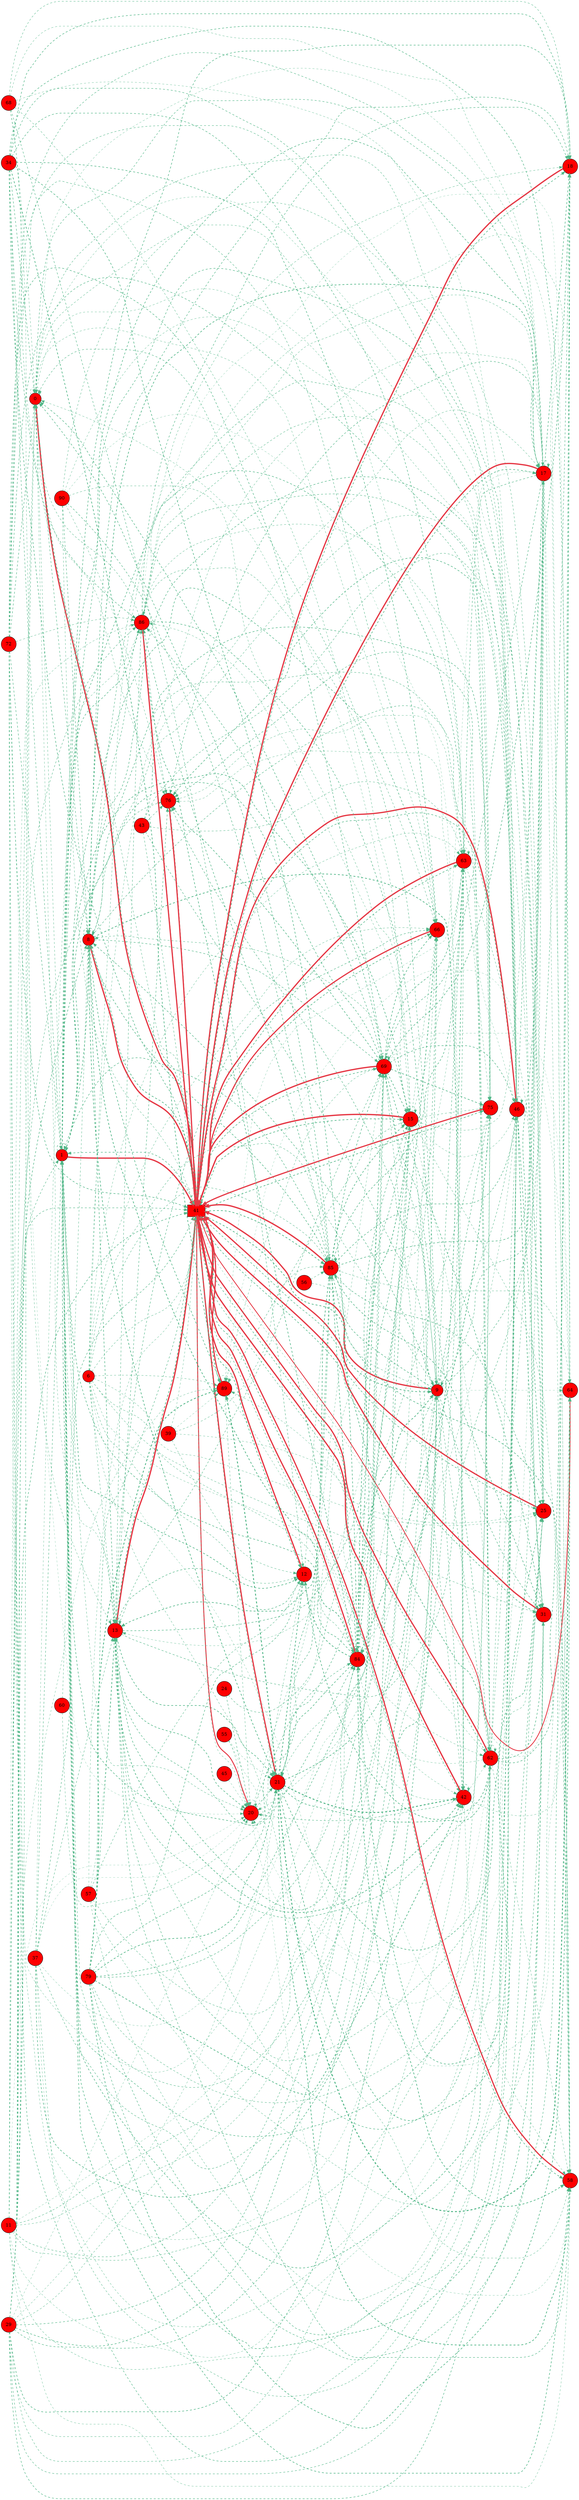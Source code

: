 digraph G{
rankdir=LR;
0 [style=filled, shape=circle, fillcolor="#fe0000", label="0"];
1 [style=filled, shape=circle, fillcolor="#fe0000", label="1"];
6 [style=filled, shape=circle, fillcolor="#fe0000", label="6"];
8 [style=filled, shape=circle, fillcolor="#fe0000", label="8"];
9 [style=filled, shape=circle, fillcolor="#fe0000", label="9"];
11 [style=filled, shape=circle, fillcolor="#fe0000", label="11"];
12 [style=filled, shape=circle, fillcolor="#fe0000", label="12"];
13 [style=filled, shape=circle, fillcolor="#fe0000", label="13"];
15 [style=filled, shape=circle, fillcolor="#fe0000", label="15"];
17 [style=filled, shape=circle, fillcolor="#fe0000", label="17"];
18 [style=filled, shape=circle, fillcolor="#fe0000", label="18"];
20 [style=filled, shape=circle, fillcolor="#fe0000", label="20"];
21 [style=filled, shape=circle, fillcolor="#fe0000", label="21"];
24 [style=filled, shape=circle, fillcolor="#fe0000", label="24"];
25 [style=filled, shape=circle, fillcolor="#fe0000", label="25"];
29 [style=filled, shape=circle, fillcolor="#fe0000", label="29"];
31 [style=filled, shape=circle, fillcolor="#fe0000", label="31"];
34 [style=filled, shape=circle, fillcolor="#fe0000", label="34"];
37 [style=filled, shape=circle, fillcolor="#fe0000", label="37"];
39 [style=filled, shape=circle, fillcolor="#fe0000", label="39"];
41 [style=filled, shape=box, fillcolor="#fe0000", label="41"];
42 [style=filled, shape=circle, fillcolor="#fe0000", label="42"];
43 [style=filled, shape=circle, fillcolor="#fe0000", label="43"];
45 [style=filled, shape=circle, fillcolor="#fe0000", label="45"];
46 [style=filled, shape=circle, fillcolor="#fe0000", label="46"];
55 [style=filled, shape=circle, fillcolor="#fe0000", label="55"];
56 [style=filled, shape=circle, fillcolor="#fe0000", label="56"];
57 [style=filled, shape=circle, fillcolor="#fe0000", label="57"];
58 [style=filled, shape=circle, fillcolor="#fe0000", label="58"];
60 [style=filled, shape=circle, fillcolor="#fe0000", label="60"];
62 [style=filled, shape=circle, fillcolor="#fe0000", label="62"];
63 [style=filled, shape=circle, fillcolor="#fe0000", label="63"];
64 [style=filled, shape=circle, fillcolor="#fe0000", label="64"];
66 [style=filled, shape=circle, fillcolor="#fe0000", label="66"];
68 [style=filled, shape=circle, fillcolor="#fe0000", label="68"];
69 [style=filled, shape=circle, fillcolor="#fe0000", label="69"];
72 [style=filled, shape=circle, fillcolor="#fe0000", label="72"];
75 [style=filled, shape=circle, fillcolor="#fe0000", label="75"];
76 [style=filled, shape=circle, fillcolor="#fe0000", label="76"];
79 [style=filled, shape=circle, fillcolor="#fe0000", label="79"];
84 [style=filled, shape=circle, fillcolor="#fe0000", label="84"];
85 [style=filled, shape=circle, fillcolor="#fe0000", label="85"];
86 [style=filled, shape=circle, fillcolor="#fe0000", label="86"];
89 [style=filled, shape=circle, fillcolor="#fe0000", label="89"];
90 [style=filled, shape=circle, fillcolor="#fe0000", label="90"];
15 -> 41 [color="#e63946",penwidth=4.00];
8 -> 41 [color="#e63946",penwidth=3.97];
13 -> 41 [color="#e63946",penwidth=3.97];
1 -> 41 [color="#e63946",penwidth=3.96];
85 -> 41 [color="#e63946",penwidth=3.96];
42 -> 41 [color="#e63946",penwidth=3.93];
12 -> 41 [color="#e63946",penwidth=3.90];
69 -> 41 [color="#e63946",penwidth=3.90];
9 -> 41 [color="#e63946",penwidth=3.90];
41 -> 41 [color="#e63946",penwidth=3.89];
18 -> 41 [color="#e63946",penwidth=3.87];
17 -> 41 [color="#e63946",penwidth=3.86];
31 -> 41 [color="#e63946",penwidth=3.86];
63 -> 41 [color="#e63946",penwidth=3.83];
0 -> 41 [color="#e63946",penwidth=3.83];
46 -> 41 [color="#e63946",penwidth=3.79];
84 -> 41 [color="#e63946",penwidth=3.78];
25 -> 41 [color="#e63946",penwidth=3.75];
86 -> 41 [color="#e63946",penwidth=3.74];
76 -> 41 [color="#e63946",penwidth=3.72];
62 -> 41 [color="#e63946",penwidth=3.72];
58 -> 41 [color="#e63946",penwidth=3.66];
21 -> 41 [color="#e63946",penwidth=3.64];
75 -> 41 [color="#e63946",penwidth=3.54];
66 -> 41 [color="#e63946",penwidth=3.52];
89 -> 41 [color="#e63946",penwidth=3.41];
20 -> 41 [color="#e63946",penwidth=2.89];
64 -> 41 [color="#e63946",penwidth=2.45];
41 -> 0 [color="#52b788",style=dashed,penwidth=1.62];
69 -> 0 [color="#52b788",style=dashed,penwidth=1.58];
85 -> 0 [color="#52b788",style=dashed,penwidth=1.53];
72 -> 0 [color="#52b788",style=dashed,penwidth=1.40];
34 -> 0 [color="#52b788",style=dashed,penwidth=1.37];
17 -> 0 [color="#52b788",style=dashed,penwidth=1.30];
29 -> 0 [color="#52b788",style=dashed,penwidth=1.27];
9 -> 0 [color="#52b788",style=dashed,penwidth=1.25];
86 -> 0 [color="#52b788",style=dashed,penwidth=1.10];
11 -> 0 [color="#52b788",style=dashed,penwidth=1.08];
0 -> 0 [color="#52b788",style=dashed,penwidth=0.97];
68 -> 0 [color="#52b788",style=dashed,penwidth=0.95];
63 -> 0 [color="#52b788",style=dashed,penwidth=0.88];
15 -> 0 [color="#52b788",style=dashed,penwidth=0.87];
46 -> 1 [color="#52b788",style=dashed,penwidth=1.69];
21 -> 1 [color="#52b788",style=dashed,penwidth=1.65];
84 -> 1 [color="#52b788",style=dashed,penwidth=1.61];
41 -> 1 [color="#52b788",style=dashed,penwidth=1.55];
85 -> 1 [color="#52b788",style=dashed,penwidth=1.48];
1 -> 1 [color="#52b788",style=dashed,penwidth=1.44];
72 -> 1 [color="#52b788",style=dashed,penwidth=1.37];
34 -> 1 [color="#52b788",style=dashed,penwidth=1.32];
37 -> 1 [color="#52b788",style=dashed,penwidth=1.30];
29 -> 1 [color="#52b788",style=dashed,penwidth=1.24];
9 -> 1 [color="#52b788",style=dashed,penwidth=1.21];
13 -> 1 [color="#52b788",style=dashed,penwidth=1.14];
0 -> 1 [color="#52b788",style=dashed,penwidth=1.01];
84 -> 8 [color="#52b788",style=dashed,penwidth=2.09];
41 -> 8 [color="#52b788",style=dashed,penwidth=1.93];
17 -> 8 [color="#52b788",style=dashed,penwidth=1.92];
1 -> 8 [color="#52b788",style=dashed,penwidth=1.81];
8 -> 8 [color="#52b788",style=dashed,penwidth=1.61];
29 -> 8 [color="#52b788",style=dashed,penwidth=1.57];
9 -> 8 [color="#52b788",style=dashed,penwidth=1.53];
90 -> 8 [color="#52b788",style=dashed,penwidth=1.36];
0 -> 8 [color="#52b788",style=dashed,penwidth=1.30];
63 -> 8 [color="#52b788",style=dashed,penwidth=1.18];
15 -> 8 [color="#52b788",style=dashed,penwidth=1.10];
60 -> 8 [color="#52b788",style=dashed,penwidth=1.07];
84 -> 9 [color="#52b788",style=dashed,penwidth=2.15];
41 -> 9 [color="#52b788",style=dashed,penwidth=2.03];
37 -> 9 [color="#52b788",style=dashed,penwidth=1.72];
29 -> 9 [color="#52b788",style=dashed,penwidth=1.64];
9 -> 9 [color="#52b788",style=dashed,penwidth=1.60];
86 -> 9 [color="#52b788",style=dashed,penwidth=1.53];
43 -> 9 [color="#52b788",style=dashed,penwidth=1.38];
15 -> 9 [color="#52b788",style=dashed,penwidth=1.14];
57 -> 9 [color="#52b788",style=dashed,penwidth=1.12];
6 -> 9 [color="#52b788",style=dashed,penwidth=1.12];
56 -> 9 [color="#52b788",style=dashed,penwidth=0.99];
21 -> 12 [color="#52b788",style=dashed,penwidth=2.20];
84 -> 12 [color="#52b788",style=dashed,penwidth=2.12];
41 -> 12 [color="#52b788",style=dashed,penwidth=1.97];
62 -> 12 [color="#52b788",style=dashed,penwidth=1.85];
1 -> 12 [color="#52b788",style=dashed,penwidth=1.83];
13 -> 12 [color="#52b788",style=dashed,penwidth=1.49];
79 -> 12 [color="#52b788",style=dashed,penwidth=1.47];
68 -> 12 [color="#52b788",style=dashed,penwidth=1.30];
57 -> 12 [color="#52b788",style=dashed,penwidth=1.14];
6 -> 12 [color="#52b788",style=dashed,penwidth=1.10];
39 -> 12 [color="#52b788",style=dashed,penwidth=1.04];
60 -> 12 [color="#52b788",style=dashed,penwidth=0.98];
41 -> 13 [color="#52b788",style=dashed,penwidth=1.97];
85 -> 13 [color="#52b788",style=dashed,penwidth=1.89];
8 -> 13 [color="#52b788",style=dashed,penwidth=1.64];
9 -> 13 [color="#52b788",style=dashed,penwidth=1.55];
79 -> 13 [color="#52b788",style=dashed,penwidth=1.50];
13 -> 13 [color="#52b788",style=dashed,penwidth=1.50];
46 -> 13 [color="#52b788",style=dashed,penwidth=1.42];
37 -> 13 [color="#52b788",style=dashed,penwidth=1.18];
6 -> 13 [color="#52b788",style=dashed,penwidth=1.11];
68 -> 13 [color="#52b788",style=dashed,penwidth=0.97];
0 -> 13 [color="#52b788",style=dashed,penwidth=0.88];
63 -> 13 [color="#52b788",style=dashed,penwidth=0.81];
57 -> 13 [color="#52b788",style=dashed,penwidth=0.80];
84 -> 15 [color="#52b788",style=dashed,penwidth=2.02];
41 -> 15 [color="#52b788",style=dashed,penwidth=1.87];
69 -> 15 [color="#52b788",style=dashed,penwidth=1.82];
85 -> 15 [color="#52b788",style=dashed,penwidth=1.80];
1 -> 15 [color="#52b788",style=dashed,penwidth=1.74];
29 -> 15 [color="#52b788",style=dashed,penwidth=1.54];
79 -> 15 [color="#52b788",style=dashed,penwidth=1.50];
13 -> 15 [color="#52b788",style=dashed,penwidth=1.45];
11 -> 15 [color="#52b788",style=dashed,penwidth=1.25];
15 -> 15 [color="#52b788",style=dashed,penwidth=1.11];
68 -> 15 [color="#52b788",style=dashed,penwidth=1.03];
90 -> 15 [color="#52b788",style=dashed,penwidth=1.01];
41 -> 17 [color="#52b788",style=dashed,penwidth=1.73];
85 -> 17 [color="#52b788",style=dashed,penwidth=1.65];
1 -> 17 [color="#52b788",style=dashed,penwidth=1.60];
46 -> 17 [color="#52b788",style=dashed,penwidth=1.38];
9 -> 17 [color="#52b788",style=dashed,penwidth=1.34];
13 -> 17 [color="#52b788",style=dashed,penwidth=1.30];
72 -> 17 [color="#52b788",style=dashed,penwidth=1.28];
17 -> 17 [color="#52b788",style=dashed,penwidth=1.16];
62 -> 17 [color="#52b788",style=dashed,penwidth=1.15];
37 -> 17 [color="#52b788",style=dashed,penwidth=1.11];
86 -> 17 [color="#52b788",style=dashed,penwidth=0.97];
43 -> 17 [color="#52b788",style=dashed,penwidth=0.96];
15 -> 17 [color="#52b788",style=dashed,penwidth=0.96];
6 -> 17 [color="#52b788",style=dashed,penwidth=0.95];
68 -> 17 [color="#52b788",style=dashed,penwidth=0.90];
41 -> 18 [color="#52b788",style=dashed,penwidth=1.73];
69 -> 18 [color="#52b788",style=dashed,penwidth=1.66];
17 -> 18 [color="#52b788",style=dashed,penwidth=1.62];
62 -> 18 [color="#52b788",style=dashed,penwidth=1.59];
1 -> 18 [color="#52b788",style=dashed,penwidth=1.58];
34 -> 18 [color="#52b788",style=dashed,penwidth=1.54];
8 -> 18 [color="#52b788",style=dashed,penwidth=1.42];
86 -> 18 [color="#52b788",style=dashed,penwidth=1.39];
9 -> 18 [color="#52b788",style=dashed,penwidth=1.35];
79 -> 18 [color="#52b788",style=dashed,penwidth=1.33];
68 -> 18 [color="#52b788",style=dashed,penwidth=1.11];
57 -> 18 [color="#52b788",style=dashed,penwidth=0.98];
6 -> 18 [color="#52b788",style=dashed,penwidth=0.98];
13 -> 20 [color="#52b788",style=dashed,penwidth=1.72];
24 -> 20 [color="#52b788",style=dashed,penwidth=1.31];
42 -> 20 [color="#52b788",style=dashed,penwidth=1.24];
1 -> 20 [color="#52b788",style=dashed,penwidth=1.03];
89 -> 20 [color="#52b788",style=dashed,penwidth=1.01];
55 -> 20 [color="#52b788",style=dashed,penwidth=0.96];
9 -> 20 [color="#52b788",style=dashed,penwidth=0.90];
41 -> 20 [color="#52b788",style=dashed,penwidth=0.90];
20 -> 20 [color="#52b788",style=dashed,penwidth=0.78];
29 -> 20 [color="#52b788",style=dashed,penwidth=0.75];
45 -> 20 [color="#52b788",style=dashed,penwidth=0.72];
46 -> 20 [color="#52b788",style=dashed,penwidth=0.67];
72 -> 20 [color="#52b788",style=dashed,penwidth=0.60];
11 -> 20 [color="#52b788",style=dashed,penwidth=0.57];
62 -> 20 [color="#52b788",style=dashed,penwidth=0.55];
37 -> 20 [color="#52b788",style=dashed,penwidth=0.52];
21 -> 21 [color="#52b788",style=dashed,penwidth=2.12];
8 -> 21 [color="#52b788",style=dashed,penwidth=1.96];
79 -> 21 [color="#52b788",style=dashed,penwidth=1.94];
13 -> 21 [color="#52b788",style=dashed,penwidth=1.80];
84 -> 21 [color="#52b788",style=dashed,penwidth=1.75];
20 -> 21 [color="#52b788",style=dashed,penwidth=1.50];
15 -> 21 [color="#52b788",style=dashed,penwidth=1.46];
85 -> 21 [color="#52b788",style=dashed,penwidth=1.40];
41 -> 21 [color="#52b788",style=dashed,penwidth=1.10];
9 -> 21 [color="#52b788",style=dashed,penwidth=1.04];
69 -> 21 [color="#52b788",style=dashed,penwidth=0.94];
29 -> 21 [color="#52b788",style=dashed,penwidth=0.83];
55 -> 21 [color="#52b788",style=dashed,penwidth=0.73];
21 -> 25 [color="#52b788",style=dashed,penwidth=1.82];
84 -> 25 [color="#52b788",style=dashed,penwidth=1.73];
46 -> 25 [color="#52b788",style=dashed,penwidth=1.71];
41 -> 25 [color="#52b788",style=dashed,penwidth=1.57];
85 -> 25 [color="#52b788",style=dashed,penwidth=1.49];
1 -> 25 [color="#52b788",style=dashed,penwidth=1.45];
72 -> 25 [color="#52b788",style=dashed,penwidth=1.39];
29 -> 25 [color="#52b788",style=dashed,penwidth=1.25];
0 -> 25 [color="#52b788",style=dashed,penwidth=1.14];
90 -> 25 [color="#52b788",style=dashed,penwidth=1.07];
43 -> 25 [color="#52b788",style=dashed,penwidth=1.05];
63 -> 25 [color="#52b788",style=dashed,penwidth=1.03];
57 -> 25 [color="#52b788",style=dashed,penwidth=1.01];
6 -> 25 [color="#52b788",style=dashed,penwidth=0.89];
39 -> 25 [color="#52b788",style=dashed,penwidth=0.87];
46 -> 31 [color="#52b788",style=dashed,penwidth=1.89];
41 -> 31 [color="#52b788",style=dashed,penwidth=1.75];
69 -> 31 [color="#52b788",style=dashed,penwidth=1.71];
85 -> 31 [color="#52b788",style=dashed,penwidth=1.68];
1 -> 31 [color="#52b788",style=dashed,penwidth=1.63];
62 -> 31 [color="#52b788",style=dashed,penwidth=1.57];
8 -> 31 [color="#52b788",style=dashed,penwidth=1.49];
29 -> 31 [color="#52b788",style=dashed,penwidth=1.43];
79 -> 31 [color="#52b788",style=dashed,penwidth=1.40];
9 -> 31 [color="#52b788",style=dashed,penwidth=1.40];
43 -> 31 [color="#52b788",style=dashed,penwidth=1.22];
6 -> 31 [color="#52b788",style=dashed,penwidth=1.04];
41 -> 41 [color="#52b788",style=dashed,penwidth=1.93];
34 -> 41 [color="#52b788",style=dashed,penwidth=1.64];
72 -> 41 [color="#52b788",style=dashed,penwidth=1.61];
29 -> 41 [color="#52b788",style=dashed,penwidth=1.54];
37 -> 41 [color="#52b788",style=dashed,penwidth=1.38];
79 -> 41 [color="#52b788",style=dashed,penwidth=1.34];
11 -> 41 [color="#52b788",style=dashed,penwidth=1.32];
43 -> 41 [color="#52b788",style=dashed,penwidth=1.17];
68 -> 41 [color="#52b788",style=dashed,penwidth=1.08];
6 -> 41 [color="#52b788",style=dashed,penwidth=1.02];
90 -> 41 [color="#52b788",style=dashed,penwidth=1.02];
39 -> 41 [color="#52b788",style=dashed,penwidth=0.91];
57 -> 41 [color="#52b788",style=dashed,penwidth=0.88];
21 -> 42 [color="#52b788",style=dashed,penwidth=2.90];
8 -> 42 [color="#52b788",style=dashed,penwidth=2.12];
79 -> 42 [color="#52b788",style=dashed,penwidth=2.04];
13 -> 42 [color="#52b788",style=dashed,penwidth=1.97];
41 -> 42 [color="#52b788",style=dashed,penwidth=1.36];
42 -> 42 [color="#52b788",style=dashed,penwidth=1.30];
9 -> 42 [color="#52b788",style=dashed,penwidth=1.28];
69 -> 42 [color="#52b788",style=dashed,penwidth=1.17];
29 -> 42 [color="#52b788",style=dashed,penwidth=1.06];
89 -> 42 [color="#52b788",style=dashed,penwidth=0.84];
37 -> 42 [color="#52b788",style=dashed,penwidth=0.80];
90 -> 42 [color="#52b788",style=dashed,penwidth=0.65];
21 -> 46 [color="#52b788",style=dashed,penwidth=1.75];
41 -> 46 [color="#52b788",style=dashed,penwidth=1.57];
69 -> 46 [color="#52b788",style=dashed,penwidth=1.56];
85 -> 46 [color="#52b788",style=dashed,penwidth=1.50];
34 -> 46 [color="#52b788",style=dashed,penwidth=1.36];
46 -> 46 [color="#52b788",style=dashed,penwidth=1.32];
8 -> 46 [color="#52b788",style=dashed,penwidth=1.28];
9 -> 46 [color="#52b788",style=dashed,penwidth=1.21];
72 -> 46 [color="#52b788",style=dashed,penwidth=1.19];
62 -> 46 [color="#52b788",style=dashed,penwidth=1.09];
11 -> 46 [color="#52b788",style=dashed,penwidth=1.00];
15 -> 46 [color="#52b788",style=dashed,penwidth=0.86];
68 -> 46 [color="#52b788",style=dashed,penwidth=0.82];
0 -> 46 [color="#52b788",style=dashed,penwidth=0.81];
63 -> 46 [color="#52b788",style=dashed,penwidth=0.74];
21 -> 58 [color="#52b788",style=dashed,penwidth=2.10];
84 -> 58 [color="#52b788",style=dashed,penwidth=2.00];
85 -> 58 [color="#52b788",style=dashed,penwidth=1.74];
41 -> 58 [color="#52b788",style=dashed,penwidth=1.71];
1 -> 58 [color="#52b788",style=dashed,penwidth=1.70];
13 -> 58 [color="#52b788",style=dashed,penwidth=1.38];
62 -> 58 [color="#52b788",style=dashed,penwidth=1.01];
15 -> 58 [color="#52b788",style=dashed,penwidth=1.00];
6 -> 58 [color="#52b788",style=dashed,penwidth=0.98];
17 -> 58 [color="#52b788",style=dashed,penwidth=0.96];
86 -> 58 [color="#52b788",style=dashed,penwidth=0.87];
42 -> 58 [color="#52b788",style=dashed,penwidth=0.86];
11 -> 58 [color="#52b788",style=dashed,penwidth=0.85];
0 -> 58 [color="#52b788",style=dashed,penwidth=0.76];
55 -> 58 [color="#52b788",style=dashed,penwidth=0.69];
21 -> 62 [color="#52b788",style=dashed,penwidth=1.80];
41 -> 62 [color="#52b788",style=dashed,penwidth=1.60];
1 -> 62 [color="#52b788",style=dashed,penwidth=1.49];
69 -> 62 [color="#52b788",style=dashed,penwidth=1.40];
8 -> 62 [color="#52b788",style=dashed,penwidth=1.30];
9 -> 62 [color="#52b788",style=dashed,penwidth=1.23];
13 -> 62 [color="#52b788",style=dashed,penwidth=1.18];
29 -> 62 [color="#52b788",style=dashed,penwidth=1.15];
79 -> 62 [color="#52b788",style=dashed,penwidth=1.13];
72 -> 62 [color="#52b788",style=dashed,penwidth=0.93];
62 -> 62 [color="#52b788",style=dashed,penwidth=0.93];
15 -> 62 [color="#52b788",style=dashed,penwidth=0.86];
6 -> 62 [color="#52b788",style=dashed,penwidth=0.84];
11 -> 62 [color="#52b788",style=dashed,penwidth=0.77];
42 -> 62 [color="#52b788",style=dashed,penwidth=0.73];
21 -> 63 [color="#52b788",style=dashed,penwidth=1.88];
41 -> 63 [color="#52b788",style=dashed,penwidth=1.70];
69 -> 63 [color="#52b788",style=dashed,penwidth=1.67];
85 -> 63 [color="#52b788",style=dashed,penwidth=1.61];
1 -> 63 [color="#52b788",style=dashed,penwidth=1.57];
34 -> 63 [color="#52b788",style=dashed,penwidth=1.47];
17 -> 63 [color="#52b788",style=dashed,penwidth=1.34];
9 -> 63 [color="#52b788",style=dashed,penwidth=1.31];
37 -> 63 [color="#52b788",style=dashed,penwidth=1.25];
43 -> 63 [color="#52b788",style=dashed,penwidth=1.06];
15 -> 63 [color="#52b788",style=dashed,penwidth=0.93];
6 -> 63 [color="#52b788",style=dashed,penwidth=0.91];
63 -> 63 [color="#52b788",style=dashed,penwidth=0.89];
21 -> 64 [color="#52b788",style=dashed,penwidth=3.00];
79 -> 64 [color="#52b788",style=dashed,penwidth=1.87];
34 -> 64 [color="#52b788",style=dashed,penwidth=1.52];
85 -> 64 [color="#52b788",style=dashed,penwidth=0.96];
42 -> 64 [color="#52b788",style=dashed,penwidth=0.86];
69 -> 64 [color="#52b788",style=dashed,penwidth=0.72];
6 -> 64 [color="#52b788",style=dashed,penwidth=0.70];
41 -> 64 [color="#52b788",style=dashed,penwidth=0.67];
9 -> 64 [color="#52b788",style=dashed,penwidth=0.60];
86 -> 64 [color="#52b788",style=dashed,penwidth=0.58];
89 -> 64 [color="#52b788",style=dashed,penwidth=0.57];
17 -> 64 [color="#52b788",style=dashed,penwidth=0.56];
84 -> 66 [color="#52b788",style=dashed,penwidth=1.98];
41 -> 66 [color="#52b788",style=dashed,penwidth=1.76];
69 -> 66 [color="#52b788",style=dashed,penwidth=1.72];
1 -> 66 [color="#52b788",style=dashed,penwidth=1.61];
34 -> 66 [color="#52b788",style=dashed,penwidth=1.58];
29 -> 66 [color="#52b788",style=dashed,penwidth=1.37];
13 -> 66 [color="#52b788",style=dashed,penwidth=1.34];
79 -> 66 [color="#52b788",style=dashed,penwidth=1.33];
72 -> 66 [color="#52b788",style=dashed,penwidth=1.22];
86 -> 66 [color="#52b788",style=dashed,penwidth=1.10];
11 -> 66 [color="#52b788",style=dashed,penwidth=0.97];
15 -> 66 [color="#52b788",style=dashed,penwidth=0.96];
6 -> 66 [color="#52b788",style=dashed,penwidth=0.96];
0 -> 66 [color="#52b788",style=dashed,penwidth=0.91];
84 -> 69 [color="#52b788",style=dashed,penwidth=1.79];
41 -> 69 [color="#52b788",style=dashed,penwidth=1.69];
69 -> 69 [color="#52b788",style=dashed,penwidth=1.67];
85 -> 69 [color="#52b788",style=dashed,penwidth=1.61];
1 -> 69 [color="#52b788",style=dashed,penwidth=1.57];
72 -> 69 [color="#52b788",style=dashed,penwidth=1.51];
17 -> 69 [color="#52b788",style=dashed,penwidth=1.43];
8 -> 69 [color="#52b788",style=dashed,penwidth=1.38];
29 -> 69 [color="#52b788",style=dashed,penwidth=1.35];
9 -> 69 [color="#52b788",style=dashed,penwidth=1.32];
13 -> 69 [color="#52b788",style=dashed,penwidth=1.26];
11 -> 69 [color="#52b788",style=dashed,penwidth=1.16];
20 -> 69 [color="#52b788",style=dashed,penwidth=0.87];
84 -> 75 [color="#52b788",style=dashed,penwidth=2.11];
41 -> 75 [color="#52b788",style=dashed,penwidth=1.86];
69 -> 75 [color="#52b788",style=dashed,penwidth=1.83];
8 -> 75 [color="#52b788",style=dashed,penwidth=1.54];
13 -> 75 [color="#52b788",style=dashed,penwidth=1.42];
9 -> 75 [color="#52b788",style=dashed,penwidth=1.42];
72 -> 75 [color="#52b788",style=dashed,penwidth=1.41];
86 -> 75 [color="#52b788",style=dashed,penwidth=1.26];
24 -> 75 [color="#52b788",style=dashed,penwidth=1.20];
11 -> 75 [color="#52b788",style=dashed,penwidth=1.11];
15 -> 75 [color="#52b788",style=dashed,penwidth=1.02];
0 -> 75 [color="#52b788",style=dashed,penwidth=1.02];
63 -> 75 [color="#52b788",style=dashed,penwidth=0.92];
90 -> 75 [color="#52b788",style=dashed,penwidth=0.88];
41 -> 76 [color="#52b788",style=dashed,penwidth=1.77];
69 -> 76 [color="#52b788",style=dashed,penwidth=1.76];
46 -> 76 [color="#52b788",style=dashed,penwidth=1.67];
17 -> 76 [color="#52b788",style=dashed,penwidth=1.40];
9 -> 76 [color="#52b788",style=dashed,penwidth=1.38];
62 -> 76 [color="#52b788",style=dashed,penwidth=1.36];
13 -> 76 [color="#52b788",style=dashed,penwidth=1.35];
11 -> 76 [color="#52b788",style=dashed,penwidth=1.21];
86 -> 76 [color="#52b788",style=dashed,penwidth=1.19];
43 -> 76 [color="#52b788",style=dashed,penwidth=1.09];
0 -> 76 [color="#52b788",style=dashed,penwidth=1.00];
90 -> 76 [color="#52b788",style=dashed,penwidth=0.96];
63 -> 76 [color="#52b788",style=dashed,penwidth=0.91];
42 -> 76 [color="#52b788",style=dashed,penwidth=0.84];
84 -> 84 [color="#52b788",style=dashed,penwidth=2.11];
85 -> 84 [color="#52b788",style=dashed,penwidth=1.77];
34 -> 84 [color="#52b788",style=dashed,penwidth=1.70];
13 -> 84 [color="#52b788",style=dashed,penwidth=1.45];
41 -> 84 [color="#52b788",style=dashed,penwidth=1.35];
20 -> 84 [color="#52b788",style=dashed,penwidth=1.27];
6 -> 84 [color="#52b788",style=dashed,penwidth=1.04];
29 -> 84 [color="#52b788",style=dashed,penwidth=1.00];
42 -> 84 [color="#52b788",style=dashed,penwidth=0.91];
46 -> 84 [color="#52b788",style=dashed,penwidth=0.91];
72 -> 84 [color="#52b788",style=dashed,penwidth=0.80];
62 -> 84 [color="#52b788",style=dashed,penwidth=0.79];
17 -> 84 [color="#52b788",style=dashed,penwidth=0.72];
37 -> 84 [color="#52b788",style=dashed,penwidth=0.70];
11 -> 84 [color="#52b788",style=dashed,penwidth=0.69];
41 -> 85 [color="#52b788",style=dashed,penwidth=2.03];
85 -> 85 [color="#52b788",style=dashed,penwidth=1.96];
62 -> 85 [color="#52b788",style=dashed,penwidth=1.92];
8 -> 85 [color="#52b788",style=dashed,penwidth=1.68];
9 -> 85 [color="#52b788",style=dashed,penwidth=1.60];
79 -> 85 [color="#52b788",style=dashed,penwidth=1.48];
90 -> 85 [color="#52b788",style=dashed,penwidth=1.41];
6 -> 85 [color="#52b788",style=dashed,penwidth=1.12];
39 -> 85 [color="#52b788",style=dashed,penwidth=1.05];
56 -> 85 [color="#52b788",style=dashed,penwidth=1.03];
12 -> 85 [color="#52b788",style=dashed,penwidth=0.98];
84 -> 86 [color="#52b788",style=dashed,penwidth=1.79];
41 -> 86 [color="#52b788",style=dashed,penwidth=1.63];
85 -> 86 [color="#52b788",style=dashed,penwidth=1.54];
1 -> 86 [color="#52b788",style=dashed,penwidth=1.51];
69 -> 86 [color="#52b788",style=dashed,penwidth=1.43];
34 -> 86 [color="#52b788",style=dashed,penwidth=1.42];
8 -> 86 [color="#52b788",style=dashed,penwidth=1.32];
13 -> 86 [color="#52b788",style=dashed,penwidth=1.21];
29 -> 86 [color="#52b788",style=dashed,penwidth=1.21];
46 -> 86 [color="#52b788",style=dashed,penwidth=1.13];
72 -> 86 [color="#52b788",style=dashed,penwidth=0.98];
62 -> 86 [color="#52b788",style=dashed,penwidth=0.98];
15 -> 86 [color="#52b788",style=dashed,penwidth=0.87];
37 -> 86 [color="#52b788",style=dashed,penwidth=0.86];
11 -> 86 [color="#52b788",style=dashed,penwidth=0.83];
21 -> 89 [color="#52b788",style=dashed,penwidth=2.86];
79 -> 89 [color="#52b788",style=dashed,penwidth=2.50];
34 -> 89 [color="#52b788",style=dashed,penwidth=1.97];
8 -> 89 [color="#52b788",style=dashed,penwidth=1.73];
15 -> 89 [color="#52b788",style=dashed,penwidth=1.21];
41 -> 89 [color="#52b788",style=dashed,penwidth=1.19];
69 -> 89 [color="#52b788",style=dashed,penwidth=0.98];
6 -> 89 [color="#52b788",style=dashed,penwidth=0.97];
29 -> 89 [color="#52b788",style=dashed,penwidth=0.86];
89 -> 89 [color="#52b788",style=dashed,penwidth=0.85];
62 -> 89 [color="#52b788",style=dashed,penwidth=0.84];
39 -> 89 [color="#52b788",style=dashed,penwidth=0.67];
17 -> 89 [color="#52b788",style=dashed,penwidth=0.66];
}
